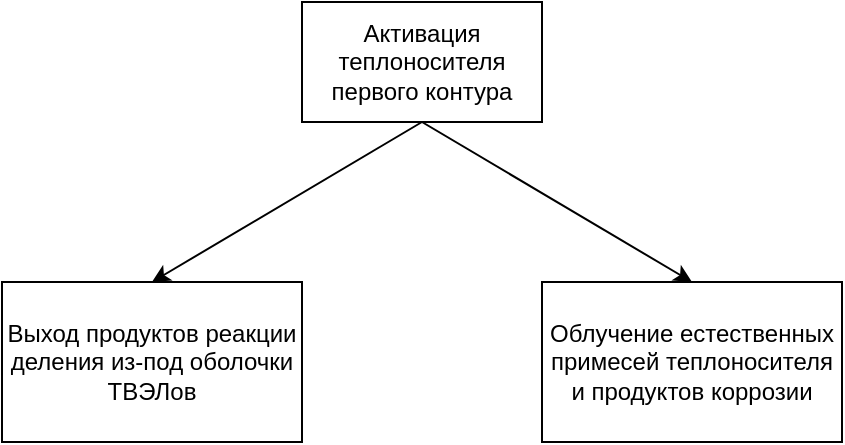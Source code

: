 <mxfile version="12.1.0" type="device" pages="1"><diagram id="K7y_gwTb6S4yZ_gEg3-P" name="Page-1"><mxGraphModel dx="1092" dy="736" grid="1" gridSize="10" guides="1" tooltips="1" connect="1" arrows="1" fold="1" page="1" pageScale="1" pageWidth="827" pageHeight="1169" math="0" shadow="0"><root><mxCell id="0"/><mxCell id="1" parent="0"/><mxCell id="8agP0D-kVPYgnpdw4WTK-2" value="Активация теплоносителя первого контура" style="rounded=0;whiteSpace=wrap;html=1;" parent="1" vertex="1"><mxGeometry x="360" y="100" width="120" height="60" as="geometry"/></mxCell><mxCell id="8agP0D-kVPYgnpdw4WTK-4" value="Облучение естественных примесей теплоносителя и продуктов коррозии" style="rounded=0;whiteSpace=wrap;html=1;" parent="1" vertex="1"><mxGeometry x="480" y="240" width="150" height="80" as="geometry"/></mxCell><mxCell id="8agP0D-kVPYgnpdw4WTK-10" value="Выход продуктов реакции деления из-под оболочки ТВЭЛов" style="rounded=0;whiteSpace=wrap;html=1;" parent="1" vertex="1"><mxGeometry x="210" y="240" width="150" height="80" as="geometry"/></mxCell><mxCell id="8agP0D-kVPYgnpdw4WTK-11" value="" style="endArrow=classic;html=1;entryX=0.5;entryY=0;entryDx=0;entryDy=0;exitX=0.5;exitY=1;exitDx=0;exitDy=0;" parent="1" source="8agP0D-kVPYgnpdw4WTK-2" target="8agP0D-kVPYgnpdw4WTK-10" edge="1"><mxGeometry width="50" height="50" relative="1" as="geometry"><mxPoint x="210" y="390" as="sourcePoint"/><mxPoint x="260" y="340" as="targetPoint"/></mxGeometry></mxCell><mxCell id="8agP0D-kVPYgnpdw4WTK-12" value="" style="endArrow=classic;html=1;entryX=0.5;entryY=0;entryDx=0;entryDy=0;exitX=0.5;exitY=1;exitDx=0;exitDy=0;" parent="1" source="8agP0D-kVPYgnpdw4WTK-2" target="8agP0D-kVPYgnpdw4WTK-4" edge="1"><mxGeometry width="50" height="50" relative="1" as="geometry"><mxPoint x="475" y="200" as="sourcePoint"/><mxPoint x="340" y="280" as="targetPoint"/></mxGeometry></mxCell></root></mxGraphModel></diagram></mxfile>